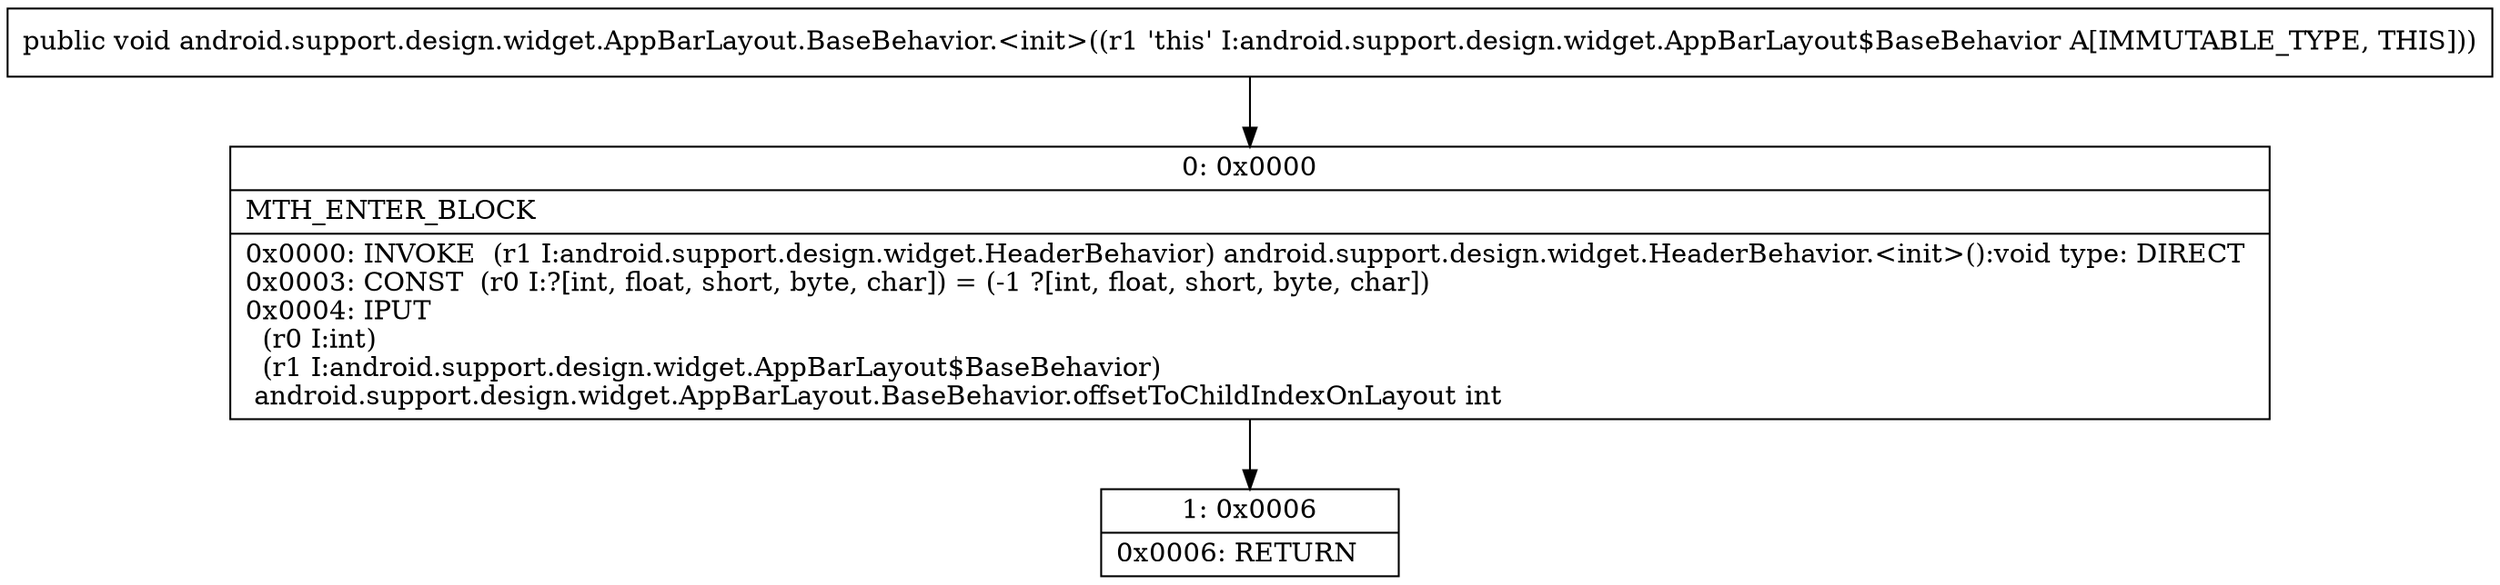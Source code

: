 digraph "CFG forandroid.support.design.widget.AppBarLayout.BaseBehavior.\<init\>()V" {
Node_0 [shape=record,label="{0\:\ 0x0000|MTH_ENTER_BLOCK\l|0x0000: INVOKE  (r1 I:android.support.design.widget.HeaderBehavior) android.support.design.widget.HeaderBehavior.\<init\>():void type: DIRECT \l0x0003: CONST  (r0 I:?[int, float, short, byte, char]) = (\-1 ?[int, float, short, byte, char]) \l0x0004: IPUT  \l  (r0 I:int)\l  (r1 I:android.support.design.widget.AppBarLayout$BaseBehavior)\l android.support.design.widget.AppBarLayout.BaseBehavior.offsetToChildIndexOnLayout int \l}"];
Node_1 [shape=record,label="{1\:\ 0x0006|0x0006: RETURN   \l}"];
MethodNode[shape=record,label="{public void android.support.design.widget.AppBarLayout.BaseBehavior.\<init\>((r1 'this' I:android.support.design.widget.AppBarLayout$BaseBehavior A[IMMUTABLE_TYPE, THIS])) }"];
MethodNode -> Node_0;
Node_0 -> Node_1;
}

